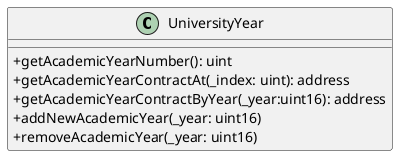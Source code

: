 @startuml
skinparam classAttributeIconSize 0
class UniversityYear {
+ getAcademicYearNumber(): uint
+ getAcademicYearContractAt(_index: uint): address
+ getAcademicYearContractByYear(_year:uint16): address
+ addNewAcademicYear(_year: uint16)
+ removeAcademicYear(_year: uint16)
}
@enduml
